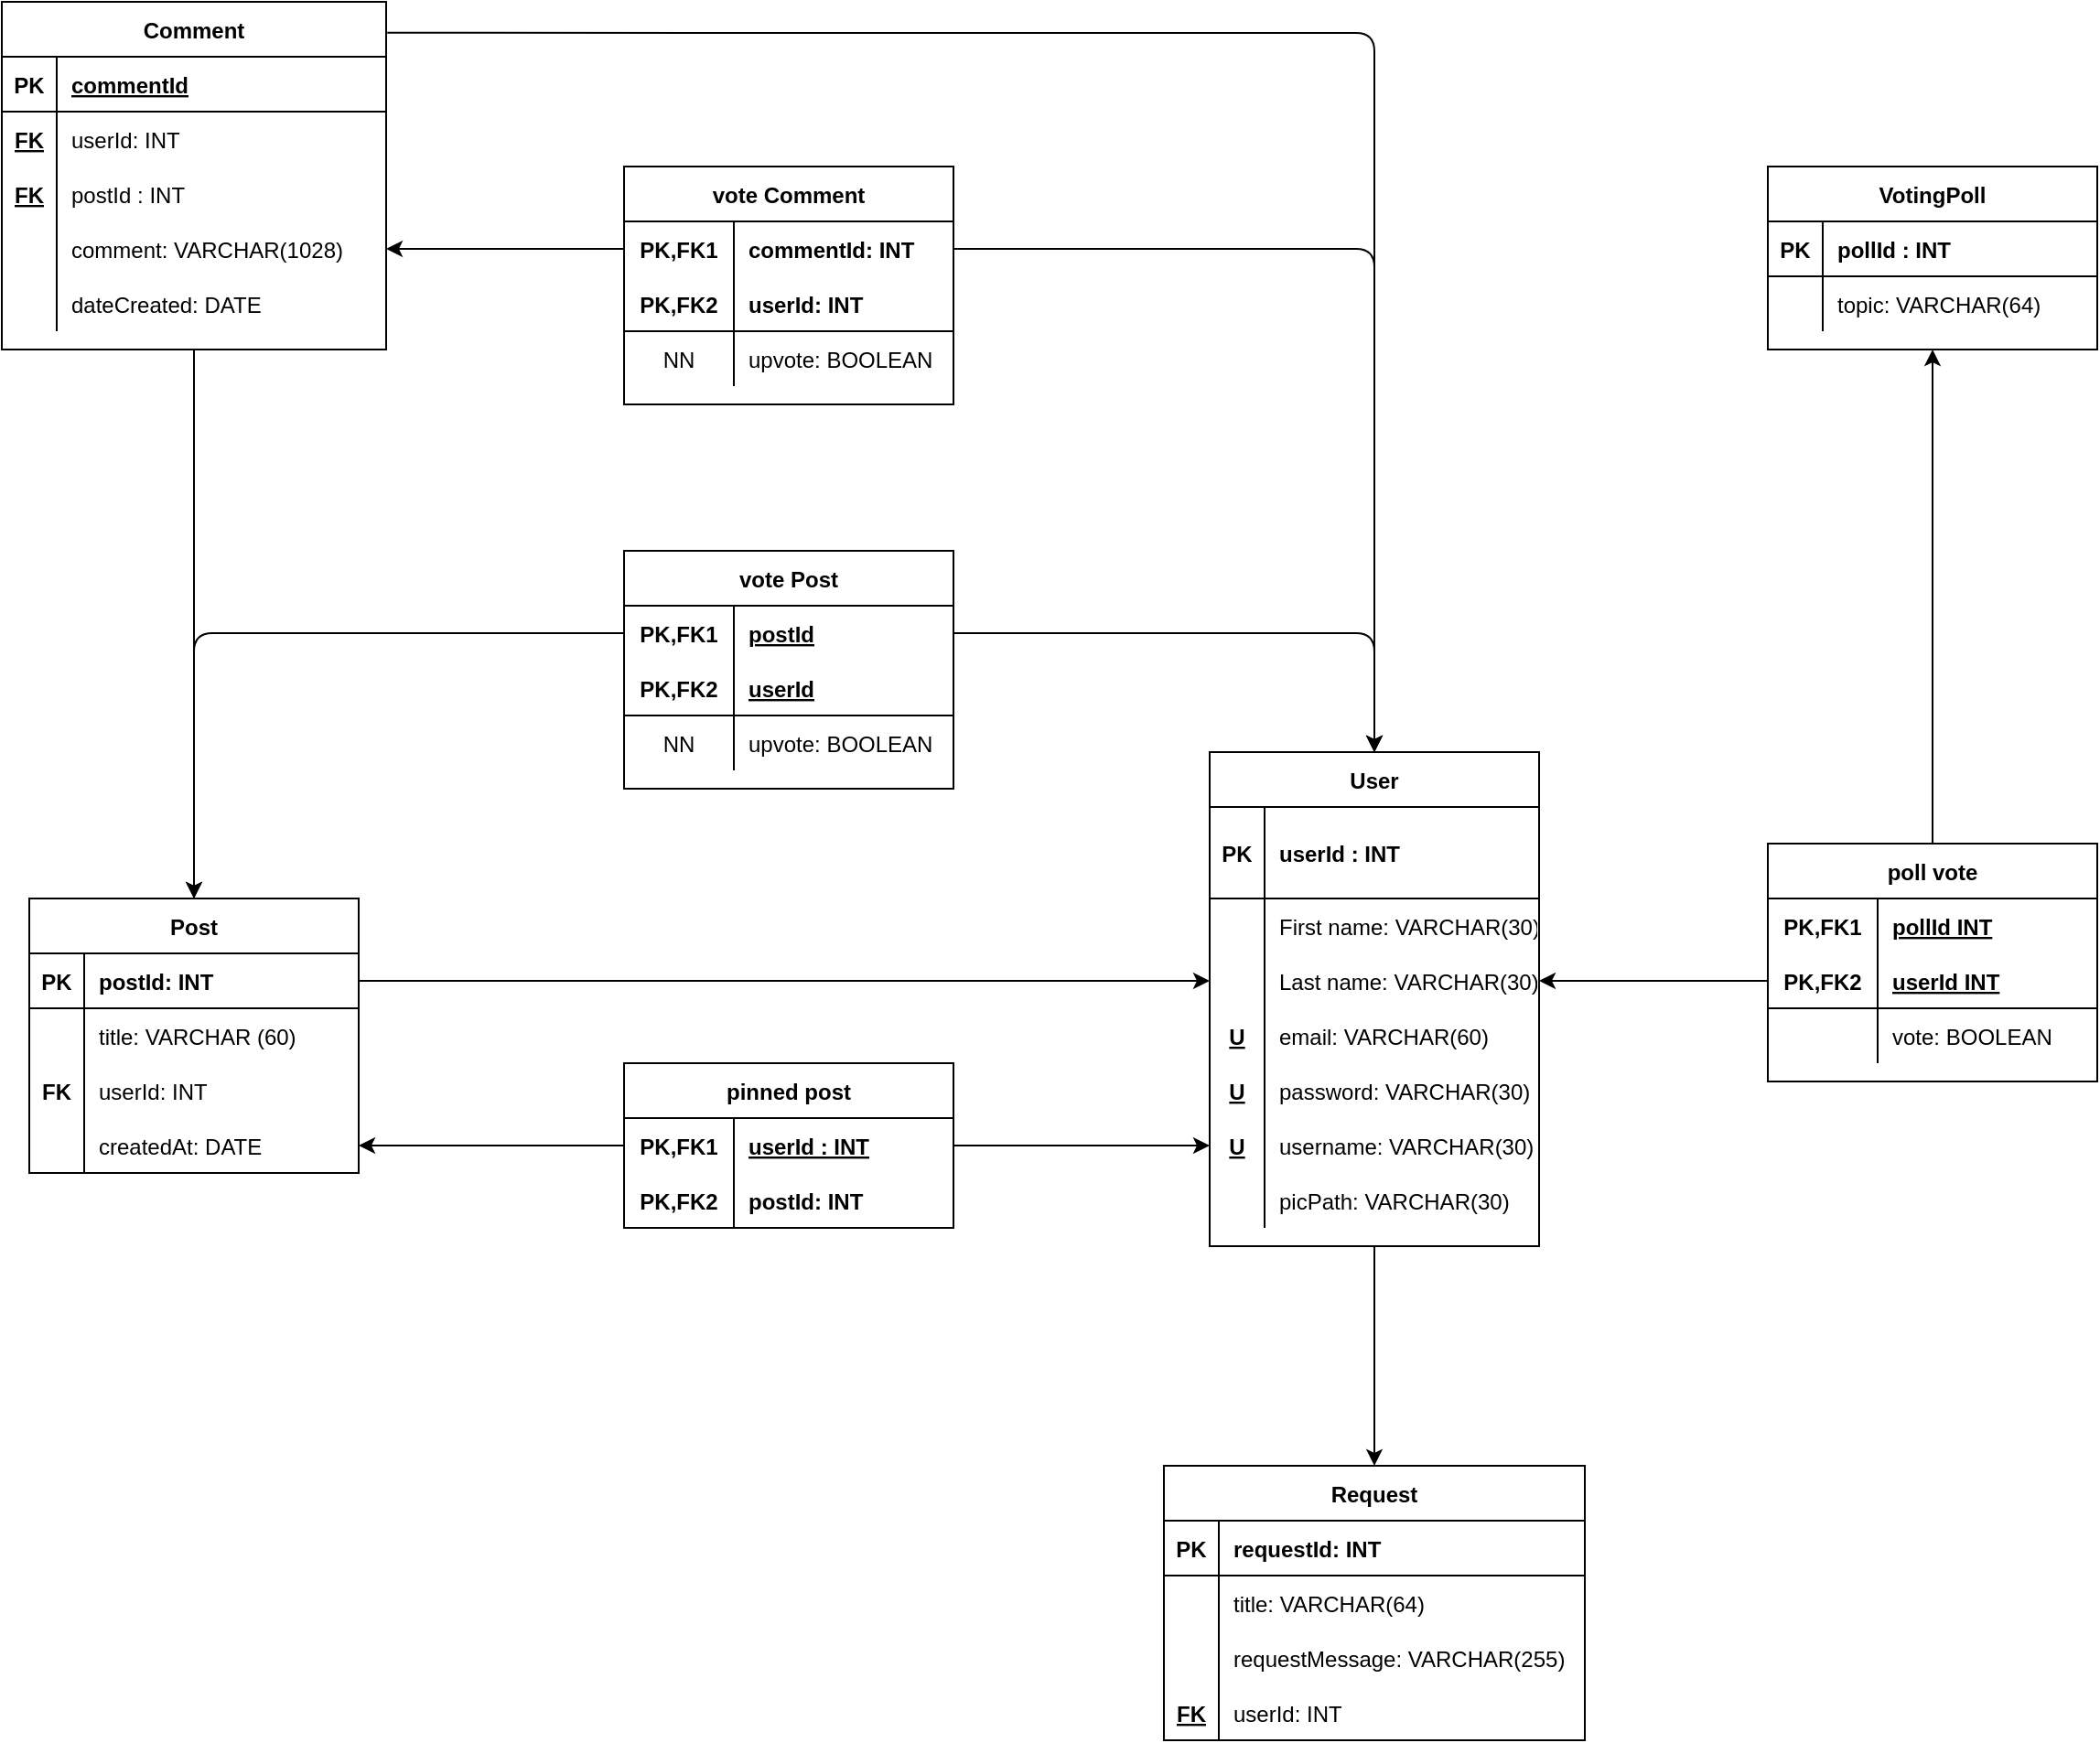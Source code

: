 <mxfile version="13.8.8" type="device"><diagram id="R2lEEEUBdFMjLlhIrx00" name="Page-1"><mxGraphModel dx="2980" dy="958" grid="1" gridSize="10" guides="1" tooltips="1" connect="1" arrows="1" fold="1" page="1" pageScale="1" pageWidth="850" pageHeight="1100" math="0" shadow="0" extFonts="Permanent Marker^https://fonts.googleapis.com/css?family=Permanent+Marker"><root><mxCell id="0"/><mxCell id="1" parent="0"/><mxCell id="TAgSPGdQ8G8hNgbyFPFz-102" value="" style="endArrow=classic;html=1;exitX=0;exitY=0.5;exitDx=0;exitDy=0;entryX=1;entryY=0.5;entryDx=0;entryDy=0;" parent="1" source="TAgSPGdQ8G8hNgbyFPFz-70" target="TAgSPGdQ8G8hNgbyFPFz-86" edge="1"><mxGeometry width="50" height="50" relative="1" as="geometry"><mxPoint x="510" y="780" as="sourcePoint"/><mxPoint x="560" y="730" as="targetPoint"/></mxGeometry></mxCell><mxCell id="TAgSPGdQ8G8hNgbyFPFz-103" value="" style="endArrow=classic;html=1;exitX=0.5;exitY=0;exitDx=0;exitDy=0;entryX=0.5;entryY=1;entryDx=0;entryDy=0;" parent="1" source="TAgSPGdQ8G8hNgbyFPFz-66" target="TAgSPGdQ8G8hNgbyFPFz-14" edge="1"><mxGeometry width="50" height="50" relative="1" as="geometry"><mxPoint x="510" y="780" as="sourcePoint"/><mxPoint x="560" y="730" as="targetPoint"/></mxGeometry></mxCell><mxCell id="TAgSPGdQ8G8hNgbyFPFz-118" value="" style="endArrow=classic;html=1;exitX=1;exitY=0.5;exitDx=0;exitDy=0;entryX=0;entryY=0.5;entryDx=0;entryDy=0;" parent="1" source="TAgSPGdQ8G8hNgbyFPFz-106" target="TAgSPGdQ8G8hNgbyFPFz-86" edge="1"><mxGeometry width="50" height="50" relative="1" as="geometry"><mxPoint x="140" y="700" as="sourcePoint"/><mxPoint x="190" y="650" as="targetPoint"/></mxGeometry></mxCell><mxCell id="TAgSPGdQ8G8hNgbyFPFz-136" value="" style="endArrow=classic;html=1;entryX=0.5;entryY=0;entryDx=0;entryDy=0;exitX=1.003;exitY=0.089;exitDx=0;exitDy=0;exitPerimeter=0;" parent="1" source="TAgSPGdQ8G8hNgbyFPFz-165" target="TAgSPGdQ8G8hNgbyFPFz-79" edge="1"><mxGeometry width="50" height="50" relative="1" as="geometry"><mxPoint x="-310" y="460" as="sourcePoint"/><mxPoint x="240" y="515" as="targetPoint"/><Array as="points"><mxPoint x="210" y="437"/></Array></mxGeometry></mxCell><mxCell id="TAgSPGdQ8G8hNgbyFPFz-137" value="" style="endArrow=classic;html=1;exitX=0.5;exitY=1;exitDx=0;exitDy=0;entryX=0.5;entryY=0;entryDx=0;entryDy=0;" parent="1" source="TAgSPGdQ8G8hNgbyFPFz-165" target="TAgSPGdQ8G8hNgbyFPFz-105" edge="1"><mxGeometry width="50" height="50" relative="1" as="geometry"><mxPoint x="-425" y="540" as="sourcePoint"/><mxPoint x="190" y="570" as="targetPoint"/></mxGeometry></mxCell><mxCell id="TAgSPGdQ8G8hNgbyFPFz-139" value="" style="endArrow=classic;html=1;entryX=0.5;entryY=0;entryDx=0;entryDy=0;exitX=0.5;exitY=1;exitDx=0;exitDy=0;" parent="1" source="TAgSPGdQ8G8hNgbyFPFz-79" target="TAgSPGdQ8G8hNgbyFPFz-1" edge="1"><mxGeometry width="50" height="50" relative="1" as="geometry"><mxPoint x="220" y="950" as="sourcePoint"/><mxPoint x="190" y="920" as="targetPoint"/></mxGeometry></mxCell><mxCell id="TAgSPGdQ8G8hNgbyFPFz-79" value="User" style="shape=table;startSize=30;container=1;collapsible=1;childLayout=tableLayout;fixedRows=1;rowLines=0;fontStyle=1;align=center;resizeLast=1;" parent="1" vertex="1"><mxGeometry x="120" y="830" width="180" height="270" as="geometry"/></mxCell><mxCell id="TAgSPGdQ8G8hNgbyFPFz-80" value="" style="shape=partialRectangle;collapsible=0;dropTarget=0;pointerEvents=0;fillColor=none;top=0;left=0;bottom=1;right=0;points=[[0,0.5],[1,0.5]];portConstraint=eastwest;" parent="TAgSPGdQ8G8hNgbyFPFz-79" vertex="1"><mxGeometry y="30" width="180" height="50" as="geometry"/></mxCell><mxCell id="TAgSPGdQ8G8hNgbyFPFz-81" value="PK" style="shape=partialRectangle;connectable=0;fillColor=none;top=0;left=0;bottom=0;right=0;fontStyle=1;overflow=hidden;" parent="TAgSPGdQ8G8hNgbyFPFz-80" vertex="1"><mxGeometry width="30" height="50" as="geometry"/></mxCell><mxCell id="TAgSPGdQ8G8hNgbyFPFz-82" value="userId : INT" style="shape=partialRectangle;connectable=0;fillColor=none;top=0;left=0;bottom=0;right=0;align=left;spacingLeft=6;fontStyle=1;overflow=hidden;" parent="TAgSPGdQ8G8hNgbyFPFz-80" vertex="1"><mxGeometry x="30" width="150" height="50" as="geometry"/></mxCell><mxCell id="TAgSPGdQ8G8hNgbyFPFz-83" value="" style="shape=partialRectangle;collapsible=0;dropTarget=0;pointerEvents=0;fillColor=none;top=0;left=0;bottom=0;right=0;points=[[0,0.5],[1,0.5]];portConstraint=eastwest;" parent="TAgSPGdQ8G8hNgbyFPFz-79" vertex="1"><mxGeometry y="80" width="180" height="30" as="geometry"/></mxCell><mxCell id="TAgSPGdQ8G8hNgbyFPFz-84" value="" style="shape=partialRectangle;connectable=0;fillColor=none;top=0;left=0;bottom=0;right=0;editable=1;overflow=hidden;" parent="TAgSPGdQ8G8hNgbyFPFz-83" vertex="1"><mxGeometry width="30" height="30" as="geometry"/></mxCell><mxCell id="TAgSPGdQ8G8hNgbyFPFz-85" value="First name: VARCHAR(30)" style="shape=partialRectangle;connectable=0;fillColor=none;top=0;left=0;bottom=0;right=0;align=left;spacingLeft=6;overflow=hidden;" parent="TAgSPGdQ8G8hNgbyFPFz-83" vertex="1"><mxGeometry x="30" width="150" height="30" as="geometry"/></mxCell><mxCell id="TAgSPGdQ8G8hNgbyFPFz-86" value="" style="shape=partialRectangle;collapsible=0;dropTarget=0;pointerEvents=0;fillColor=none;top=0;left=0;bottom=0;right=0;points=[[0,0.5],[1,0.5]];portConstraint=eastwest;" parent="TAgSPGdQ8G8hNgbyFPFz-79" vertex="1"><mxGeometry y="110" width="180" height="30" as="geometry"/></mxCell><mxCell id="TAgSPGdQ8G8hNgbyFPFz-87" value="" style="shape=partialRectangle;connectable=0;fillColor=none;top=0;left=0;bottom=0;right=0;editable=1;overflow=hidden;" parent="TAgSPGdQ8G8hNgbyFPFz-86" vertex="1"><mxGeometry width="30" height="30" as="geometry"/></mxCell><mxCell id="TAgSPGdQ8G8hNgbyFPFz-88" value="Last name: VARCHAR(30)" style="shape=partialRectangle;connectable=0;fillColor=none;top=0;left=0;bottom=0;right=0;align=left;spacingLeft=6;overflow=hidden;" parent="TAgSPGdQ8G8hNgbyFPFz-86" vertex="1"><mxGeometry x="30" width="150" height="30" as="geometry"/></mxCell><mxCell id="TAgSPGdQ8G8hNgbyFPFz-89" value="" style="shape=partialRectangle;collapsible=0;dropTarget=0;pointerEvents=0;fillColor=none;top=0;left=0;bottom=0;right=0;points=[[0,0.5],[1,0.5]];portConstraint=eastwest;" parent="TAgSPGdQ8G8hNgbyFPFz-79" vertex="1"><mxGeometry y="140" width="180" height="30" as="geometry"/></mxCell><mxCell id="TAgSPGdQ8G8hNgbyFPFz-90" value="U" style="shape=partialRectangle;connectable=0;fillColor=none;top=0;left=0;bottom=0;right=0;editable=1;overflow=hidden;fontStyle=5" parent="TAgSPGdQ8G8hNgbyFPFz-89" vertex="1"><mxGeometry width="30" height="30" as="geometry"/></mxCell><mxCell id="TAgSPGdQ8G8hNgbyFPFz-91" value="email: VARCHAR(60)" style="shape=partialRectangle;connectable=0;fillColor=none;top=0;left=0;bottom=0;right=0;align=left;spacingLeft=6;overflow=hidden;" parent="TAgSPGdQ8G8hNgbyFPFz-89" vertex="1"><mxGeometry x="30" width="150" height="30" as="geometry"/></mxCell><mxCell id="TAgSPGdQ8G8hNgbyFPFz-93" value="" style="shape=partialRectangle;collapsible=0;dropTarget=0;pointerEvents=0;fillColor=none;top=0;left=0;bottom=0;right=0;points=[[0,0.5],[1,0.5]];portConstraint=eastwest;" parent="TAgSPGdQ8G8hNgbyFPFz-79" vertex="1"><mxGeometry y="170" width="180" height="30" as="geometry"/></mxCell><mxCell id="TAgSPGdQ8G8hNgbyFPFz-94" value="U" style="shape=partialRectangle;connectable=0;fillColor=none;top=0;left=0;bottom=0;right=0;editable=1;overflow=hidden;fontStyle=5" parent="TAgSPGdQ8G8hNgbyFPFz-93" vertex="1"><mxGeometry width="30" height="30" as="geometry"/></mxCell><mxCell id="TAgSPGdQ8G8hNgbyFPFz-95" value="password: VARCHAR(30)" style="shape=partialRectangle;connectable=0;fillColor=none;top=0;left=0;bottom=0;right=0;align=left;spacingLeft=6;overflow=hidden;" parent="TAgSPGdQ8G8hNgbyFPFz-93" vertex="1"><mxGeometry x="30" width="150" height="30" as="geometry"/></mxCell><mxCell id="TAgSPGdQ8G8hNgbyFPFz-97" value="" style="shape=partialRectangle;collapsible=0;dropTarget=0;pointerEvents=0;fillColor=none;top=0;left=0;bottom=0;right=0;points=[[0,0.5],[1,0.5]];portConstraint=eastwest;" parent="TAgSPGdQ8G8hNgbyFPFz-79" vertex="1"><mxGeometry y="200" width="180" height="30" as="geometry"/></mxCell><mxCell id="TAgSPGdQ8G8hNgbyFPFz-98" value="U" style="shape=partialRectangle;connectable=0;fillColor=none;top=0;left=0;bottom=0;right=0;editable=1;overflow=hidden;fontStyle=5" parent="TAgSPGdQ8G8hNgbyFPFz-97" vertex="1"><mxGeometry width="30" height="30" as="geometry"/></mxCell><mxCell id="TAgSPGdQ8G8hNgbyFPFz-99" value="username: VARCHAR(30)" style="shape=partialRectangle;connectable=0;fillColor=none;top=0;left=0;bottom=0;right=0;align=left;spacingLeft=6;overflow=hidden;" parent="TAgSPGdQ8G8hNgbyFPFz-97" vertex="1"><mxGeometry x="30" width="150" height="30" as="geometry"/></mxCell><mxCell id="TAgSPGdQ8G8hNgbyFPFz-120" value="" style="shape=partialRectangle;collapsible=0;dropTarget=0;pointerEvents=0;fillColor=none;top=0;left=0;bottom=0;right=0;points=[[0,0.5],[1,0.5]];portConstraint=eastwest;" parent="TAgSPGdQ8G8hNgbyFPFz-79" vertex="1"><mxGeometry y="230" width="180" height="30" as="geometry"/></mxCell><mxCell id="TAgSPGdQ8G8hNgbyFPFz-121" value="" style="shape=partialRectangle;connectable=0;fillColor=none;top=0;left=0;bottom=0;right=0;editable=1;overflow=hidden;" parent="TAgSPGdQ8G8hNgbyFPFz-120" vertex="1"><mxGeometry width="30" height="30" as="geometry"/></mxCell><mxCell id="TAgSPGdQ8G8hNgbyFPFz-122" value="picPath: VARCHAR(30)" style="shape=partialRectangle;connectable=0;fillColor=none;top=0;left=0;bottom=0;right=0;align=left;spacingLeft=6;overflow=hidden;" parent="TAgSPGdQ8G8hNgbyFPFz-120" vertex="1"><mxGeometry x="30" width="150" height="30" as="geometry"/></mxCell><mxCell id="TAgSPGdQ8G8hNgbyFPFz-1" value="Request" style="shape=table;startSize=30;container=1;collapsible=1;childLayout=tableLayout;fixedRows=1;rowLines=0;fontStyle=1;align=center;resizeLast=1;" parent="1" vertex="1"><mxGeometry x="95" y="1220" width="230" height="150" as="geometry"/></mxCell><mxCell id="TAgSPGdQ8G8hNgbyFPFz-2" value="" style="shape=partialRectangle;collapsible=0;dropTarget=0;pointerEvents=0;fillColor=none;top=0;left=0;bottom=1;right=0;points=[[0,0.5],[1,0.5]];portConstraint=eastwest;" parent="TAgSPGdQ8G8hNgbyFPFz-1" vertex="1"><mxGeometry y="30" width="230" height="30" as="geometry"/></mxCell><mxCell id="TAgSPGdQ8G8hNgbyFPFz-3" value="PK" style="shape=partialRectangle;connectable=0;fillColor=none;top=0;left=0;bottom=0;right=0;fontStyle=1;overflow=hidden;" parent="TAgSPGdQ8G8hNgbyFPFz-2" vertex="1"><mxGeometry width="30" height="30" as="geometry"/></mxCell><mxCell id="TAgSPGdQ8G8hNgbyFPFz-4" value="requestId: INT" style="shape=partialRectangle;connectable=0;fillColor=none;top=0;left=0;bottom=0;right=0;align=left;spacingLeft=6;fontStyle=1;overflow=hidden;" parent="TAgSPGdQ8G8hNgbyFPFz-2" vertex="1"><mxGeometry x="30" width="200" height="30" as="geometry"/></mxCell><mxCell id="TAgSPGdQ8G8hNgbyFPFz-5" value="" style="shape=partialRectangle;collapsible=0;dropTarget=0;pointerEvents=0;fillColor=none;top=0;left=0;bottom=0;right=0;points=[[0,0.5],[1,0.5]];portConstraint=eastwest;" parent="TAgSPGdQ8G8hNgbyFPFz-1" vertex="1"><mxGeometry y="60" width="230" height="30" as="geometry"/></mxCell><mxCell id="TAgSPGdQ8G8hNgbyFPFz-6" value="" style="shape=partialRectangle;connectable=0;fillColor=none;top=0;left=0;bottom=0;right=0;editable=1;overflow=hidden;" parent="TAgSPGdQ8G8hNgbyFPFz-5" vertex="1"><mxGeometry width="30" height="30" as="geometry"/></mxCell><mxCell id="TAgSPGdQ8G8hNgbyFPFz-7" value="title: VARCHAR(64)" style="shape=partialRectangle;connectable=0;fillColor=none;top=0;left=0;bottom=0;right=0;align=left;spacingLeft=6;overflow=hidden;" parent="TAgSPGdQ8G8hNgbyFPFz-5" vertex="1"><mxGeometry x="30" width="200" height="30" as="geometry"/></mxCell><mxCell id="TAgSPGdQ8G8hNgbyFPFz-8" value="" style="shape=partialRectangle;collapsible=0;dropTarget=0;pointerEvents=0;fillColor=none;top=0;left=0;bottom=0;right=0;points=[[0,0.5],[1,0.5]];portConstraint=eastwest;" parent="TAgSPGdQ8G8hNgbyFPFz-1" vertex="1"><mxGeometry y="90" width="230" height="30" as="geometry"/></mxCell><mxCell id="TAgSPGdQ8G8hNgbyFPFz-9" value="" style="shape=partialRectangle;connectable=0;fillColor=none;top=0;left=0;bottom=0;right=0;editable=1;overflow=hidden;" parent="TAgSPGdQ8G8hNgbyFPFz-8" vertex="1"><mxGeometry width="30" height="30" as="geometry"/></mxCell><mxCell id="TAgSPGdQ8G8hNgbyFPFz-10" value="requestMessage: VARCHAR(255)" style="shape=partialRectangle;connectable=0;fillColor=none;top=0;left=0;bottom=0;right=0;align=left;spacingLeft=6;overflow=hidden;" parent="TAgSPGdQ8G8hNgbyFPFz-8" vertex="1"><mxGeometry x="30" width="200" height="30" as="geometry"/></mxCell><mxCell id="TAgSPGdQ8G8hNgbyFPFz-218" value="" style="shape=partialRectangle;collapsible=0;dropTarget=0;pointerEvents=0;fillColor=none;top=0;left=0;bottom=0;right=0;points=[[0,0.5],[1,0.5]];portConstraint=eastwest;" parent="TAgSPGdQ8G8hNgbyFPFz-1" vertex="1"><mxGeometry y="120" width="230" height="30" as="geometry"/></mxCell><mxCell id="TAgSPGdQ8G8hNgbyFPFz-219" value="FK" style="shape=partialRectangle;connectable=0;fillColor=none;top=0;left=0;bottom=0;right=0;editable=1;overflow=hidden;fontStyle=5" parent="TAgSPGdQ8G8hNgbyFPFz-218" vertex="1"><mxGeometry width="30" height="30" as="geometry"/></mxCell><mxCell id="TAgSPGdQ8G8hNgbyFPFz-220" value="userId: INT " style="shape=partialRectangle;connectable=0;fillColor=none;top=0;left=0;bottom=0;right=0;align=left;spacingLeft=6;overflow=hidden;" parent="TAgSPGdQ8G8hNgbyFPFz-218" vertex="1"><mxGeometry x="30" width="200" height="30" as="geometry"/></mxCell><mxCell id="TAgSPGdQ8G8hNgbyFPFz-162" value="" style="endArrow=classic;html=1;entryX=0.5;entryY=0;entryDx=0;entryDy=0;exitX=1;exitY=0.5;exitDx=0;exitDy=0;" parent="1" source="TAgSPGdQ8G8hNgbyFPFz-150" target="TAgSPGdQ8G8hNgbyFPFz-79" edge="1"><mxGeometry width="50" height="50" relative="1" as="geometry"><mxPoint x="-20" y="630" as="sourcePoint"/><mxPoint x="430" y="940" as="targetPoint"/><Array as="points"><mxPoint x="210" y="765"/></Array></mxGeometry></mxCell><mxCell id="TAgSPGdQ8G8hNgbyFPFz-163" value="" style="endArrow=classic;html=1;exitX=0;exitY=0.5;exitDx=0;exitDy=0;entryX=0.5;entryY=0;entryDx=0;entryDy=0;" parent="1" source="TAgSPGdQ8G8hNgbyFPFz-150" target="TAgSPGdQ8G8hNgbyFPFz-105" edge="1"><mxGeometry width="50" height="50" relative="1" as="geometry"><mxPoint x="380" y="990" as="sourcePoint"/><mxPoint x="430" y="940" as="targetPoint"/><Array as="points"><mxPoint x="-435" y="765"/></Array></mxGeometry></mxCell><mxCell id="TAgSPGdQ8G8hNgbyFPFz-200" value="" style="endArrow=classic;html=1;exitX=0;exitY=0.5;exitDx=0;exitDy=0;entryX=1;entryY=0.5;entryDx=0;entryDy=0;" parent="1" source="TAgSPGdQ8G8hNgbyFPFz-188" target="TAgSPGdQ8G8hNgbyFPFz-175" edge="1"><mxGeometry width="50" height="50" relative="1" as="geometry"><mxPoint x="-210" y="720" as="sourcePoint"/><mxPoint x="-160" y="670" as="targetPoint"/></mxGeometry></mxCell><mxCell id="TAgSPGdQ8G8hNgbyFPFz-201" value="" style="endArrow=classic;html=1;exitX=1;exitY=0.5;exitDx=0;exitDy=0;entryX=0.5;entryY=0;entryDx=0;entryDy=0;" parent="1" source="TAgSPGdQ8G8hNgbyFPFz-188" target="TAgSPGdQ8G8hNgbyFPFz-79" edge="1"><mxGeometry width="50" height="50" relative="1" as="geometry"><mxPoint x="-210" y="720" as="sourcePoint"/><mxPoint x="-160" y="670" as="targetPoint"/><Array as="points"><mxPoint x="210" y="555"/></Array></mxGeometry></mxCell><mxCell id="TAgSPGdQ8G8hNgbyFPFz-215" value="" style="endArrow=classic;html=1;exitX=1;exitY=0.5;exitDx=0;exitDy=0;entryX=0;entryY=0.5;entryDx=0;entryDy=0;" parent="1" source="TAgSPGdQ8G8hNgbyFPFz-203" target="TAgSPGdQ8G8hNgbyFPFz-97" edge="1"><mxGeometry width="50" height="50" relative="1" as="geometry"><mxPoint x="-380" y="1060" as="sourcePoint"/><mxPoint x="-330" y="1010" as="targetPoint"/></mxGeometry></mxCell><mxCell id="TAgSPGdQ8G8hNgbyFPFz-216" value="" style="endArrow=classic;html=1;exitX=0;exitY=0.5;exitDx=0;exitDy=0;" parent="1" source="TAgSPGdQ8G8hNgbyFPFz-203" edge="1"><mxGeometry width="50" height="50" relative="1" as="geometry"><mxPoint x="-380" y="1060" as="sourcePoint"/><mxPoint x="-345" y="1045" as="targetPoint"/></mxGeometry></mxCell><mxCell id="TAgSPGdQ8G8hNgbyFPFz-66" value="poll vote" style="shape=table;startSize=30;container=1;collapsible=1;childLayout=tableLayout;fixedRows=1;rowLines=0;fontStyle=1;align=center;resizeLast=1;" parent="1" vertex="1"><mxGeometry x="425" y="880" width="180" height="130" as="geometry"/></mxCell><mxCell id="TAgSPGdQ8G8hNgbyFPFz-67" value="" style="shape=partialRectangle;collapsible=0;dropTarget=0;pointerEvents=0;fillColor=none;top=0;left=0;bottom=0;right=0;points=[[0,0.5],[1,0.5]];portConstraint=eastwest;" parent="TAgSPGdQ8G8hNgbyFPFz-66" vertex="1"><mxGeometry y="30" width="180" height="30" as="geometry"/></mxCell><mxCell id="TAgSPGdQ8G8hNgbyFPFz-68" value="PK,FK1" style="shape=partialRectangle;connectable=0;fillColor=none;top=0;left=0;bottom=0;right=0;fontStyle=1;overflow=hidden;" parent="TAgSPGdQ8G8hNgbyFPFz-67" vertex="1"><mxGeometry width="60" height="30" as="geometry"/></mxCell><mxCell id="TAgSPGdQ8G8hNgbyFPFz-69" value="pollId INT" style="shape=partialRectangle;connectable=0;fillColor=none;top=0;left=0;bottom=0;right=0;align=left;spacingLeft=6;fontStyle=5;overflow=hidden;" parent="TAgSPGdQ8G8hNgbyFPFz-67" vertex="1"><mxGeometry x="60" width="120" height="30" as="geometry"/></mxCell><mxCell id="TAgSPGdQ8G8hNgbyFPFz-70" value="" style="shape=partialRectangle;collapsible=0;dropTarget=0;pointerEvents=0;fillColor=none;top=0;left=0;bottom=1;right=0;points=[[0,0.5],[1,0.5]];portConstraint=eastwest;" parent="TAgSPGdQ8G8hNgbyFPFz-66" vertex="1"><mxGeometry y="60" width="180" height="30" as="geometry"/></mxCell><mxCell id="TAgSPGdQ8G8hNgbyFPFz-71" value="PK,FK2" style="shape=partialRectangle;connectable=0;fillColor=none;top=0;left=0;bottom=0;right=0;fontStyle=1;overflow=hidden;" parent="TAgSPGdQ8G8hNgbyFPFz-70" vertex="1"><mxGeometry width="60" height="30" as="geometry"/></mxCell><mxCell id="TAgSPGdQ8G8hNgbyFPFz-72" value="userId INT" style="shape=partialRectangle;connectable=0;fillColor=none;top=0;left=0;bottom=0;right=0;align=left;spacingLeft=6;fontStyle=5;overflow=hidden;" parent="TAgSPGdQ8G8hNgbyFPFz-70" vertex="1"><mxGeometry x="60" width="120" height="30" as="geometry"/></mxCell><mxCell id="TAgSPGdQ8G8hNgbyFPFz-73" value="" style="shape=partialRectangle;collapsible=0;dropTarget=0;pointerEvents=0;fillColor=none;top=0;left=0;bottom=0;right=0;points=[[0,0.5],[1,0.5]];portConstraint=eastwest;" parent="TAgSPGdQ8G8hNgbyFPFz-66" vertex="1"><mxGeometry y="90" width="180" height="30" as="geometry"/></mxCell><mxCell id="TAgSPGdQ8G8hNgbyFPFz-74" value="" style="shape=partialRectangle;connectable=0;fillColor=none;top=0;left=0;bottom=0;right=0;editable=1;overflow=hidden;" parent="TAgSPGdQ8G8hNgbyFPFz-73" vertex="1"><mxGeometry width="60" height="30" as="geometry"/></mxCell><mxCell id="TAgSPGdQ8G8hNgbyFPFz-75" value="vote: BOOLEAN" style="shape=partialRectangle;connectable=0;fillColor=none;top=0;left=0;bottom=0;right=0;align=left;spacingLeft=6;overflow=hidden;" parent="TAgSPGdQ8G8hNgbyFPFz-73" vertex="1"><mxGeometry x="60" width="120" height="30" as="geometry"/></mxCell><mxCell id="TAgSPGdQ8G8hNgbyFPFz-14" value="VotingPoll" style="shape=table;startSize=30;container=1;collapsible=1;childLayout=tableLayout;fixedRows=1;rowLines=0;fontStyle=1;align=center;resizeLast=1;" parent="1" vertex="1"><mxGeometry x="425" y="510" width="180" height="100" as="geometry"/></mxCell><mxCell id="TAgSPGdQ8G8hNgbyFPFz-15" value="" style="shape=partialRectangle;collapsible=0;dropTarget=0;pointerEvents=0;fillColor=none;top=0;left=0;bottom=1;right=0;points=[[0,0.5],[1,0.5]];portConstraint=eastwest;" parent="TAgSPGdQ8G8hNgbyFPFz-14" vertex="1"><mxGeometry y="30" width="180" height="30" as="geometry"/></mxCell><mxCell id="TAgSPGdQ8G8hNgbyFPFz-16" value="PK" style="shape=partialRectangle;connectable=0;fillColor=none;top=0;left=0;bottom=0;right=0;fontStyle=1;overflow=hidden;" parent="TAgSPGdQ8G8hNgbyFPFz-15" vertex="1"><mxGeometry width="30" height="30" as="geometry"/></mxCell><mxCell id="TAgSPGdQ8G8hNgbyFPFz-17" value="pollId : INT" style="shape=partialRectangle;connectable=0;fillColor=none;top=0;left=0;bottom=0;right=0;align=left;spacingLeft=6;fontStyle=1;overflow=hidden;" parent="TAgSPGdQ8G8hNgbyFPFz-15" vertex="1"><mxGeometry x="30" width="150" height="30" as="geometry"/></mxCell><mxCell id="TAgSPGdQ8G8hNgbyFPFz-18" value="" style="shape=partialRectangle;collapsible=0;dropTarget=0;pointerEvents=0;fillColor=none;top=0;left=0;bottom=0;right=0;points=[[0,0.5],[1,0.5]];portConstraint=eastwest;" parent="TAgSPGdQ8G8hNgbyFPFz-14" vertex="1"><mxGeometry y="60" width="180" height="30" as="geometry"/></mxCell><mxCell id="TAgSPGdQ8G8hNgbyFPFz-19" value="" style="shape=partialRectangle;connectable=0;fillColor=none;top=0;left=0;bottom=0;right=0;editable=1;overflow=hidden;" parent="TAgSPGdQ8G8hNgbyFPFz-18" vertex="1"><mxGeometry width="30" height="30" as="geometry"/></mxCell><mxCell id="TAgSPGdQ8G8hNgbyFPFz-20" value="topic: VARCHAR(64)" style="shape=partialRectangle;connectable=0;fillColor=none;top=0;left=0;bottom=0;right=0;align=left;spacingLeft=6;overflow=hidden;" parent="TAgSPGdQ8G8hNgbyFPFz-18" vertex="1"><mxGeometry x="30" width="150" height="30" as="geometry"/></mxCell><mxCell id="TAgSPGdQ8G8hNgbyFPFz-149" value="vote Post" style="shape=table;startSize=30;container=1;collapsible=1;childLayout=tableLayout;fixedRows=1;rowLines=0;fontStyle=1;align=center;resizeLast=1;" parent="1" vertex="1"><mxGeometry x="-200" y="720" width="180" height="130" as="geometry"/></mxCell><mxCell id="TAgSPGdQ8G8hNgbyFPFz-150" value="" style="shape=partialRectangle;collapsible=0;dropTarget=0;pointerEvents=0;fillColor=none;top=0;left=0;bottom=0;right=0;points=[[0,0.5],[1,0.5]];portConstraint=eastwest;" parent="TAgSPGdQ8G8hNgbyFPFz-149" vertex="1"><mxGeometry y="30" width="180" height="30" as="geometry"/></mxCell><mxCell id="TAgSPGdQ8G8hNgbyFPFz-151" value="PK,FK1" style="shape=partialRectangle;connectable=0;fillColor=none;top=0;left=0;bottom=0;right=0;fontStyle=1;overflow=hidden;" parent="TAgSPGdQ8G8hNgbyFPFz-150" vertex="1"><mxGeometry width="60" height="30" as="geometry"/></mxCell><mxCell id="TAgSPGdQ8G8hNgbyFPFz-152" value="postId" style="shape=partialRectangle;connectable=0;fillColor=none;top=0;left=0;bottom=0;right=0;align=left;spacingLeft=6;fontStyle=5;overflow=hidden;" parent="TAgSPGdQ8G8hNgbyFPFz-150" vertex="1"><mxGeometry x="60" width="120" height="30" as="geometry"/></mxCell><mxCell id="TAgSPGdQ8G8hNgbyFPFz-153" value="" style="shape=partialRectangle;collapsible=0;dropTarget=0;pointerEvents=0;fillColor=none;top=0;left=0;bottom=1;right=0;points=[[0,0.5],[1,0.5]];portConstraint=eastwest;" parent="TAgSPGdQ8G8hNgbyFPFz-149" vertex="1"><mxGeometry y="60" width="180" height="30" as="geometry"/></mxCell><mxCell id="TAgSPGdQ8G8hNgbyFPFz-154" value="PK,FK2" style="shape=partialRectangle;connectable=0;fillColor=none;top=0;left=0;bottom=0;right=0;fontStyle=1;overflow=hidden;" parent="TAgSPGdQ8G8hNgbyFPFz-153" vertex="1"><mxGeometry width="60" height="30" as="geometry"/></mxCell><mxCell id="TAgSPGdQ8G8hNgbyFPFz-155" value="userId" style="shape=partialRectangle;connectable=0;fillColor=none;top=0;left=0;bottom=0;right=0;align=left;spacingLeft=6;fontStyle=5;overflow=hidden;" parent="TAgSPGdQ8G8hNgbyFPFz-153" vertex="1"><mxGeometry x="60" width="120" height="30" as="geometry"/></mxCell><mxCell id="TAgSPGdQ8G8hNgbyFPFz-156" value="" style="shape=partialRectangle;collapsible=0;dropTarget=0;pointerEvents=0;fillColor=none;top=0;left=0;bottom=0;right=0;points=[[0,0.5],[1,0.5]];portConstraint=eastwest;" parent="TAgSPGdQ8G8hNgbyFPFz-149" vertex="1"><mxGeometry y="90" width="180" height="30" as="geometry"/></mxCell><mxCell id="TAgSPGdQ8G8hNgbyFPFz-157" value="NN" style="shape=partialRectangle;connectable=0;fillColor=none;top=0;left=0;bottom=0;right=0;editable=1;overflow=hidden;" parent="TAgSPGdQ8G8hNgbyFPFz-156" vertex="1"><mxGeometry width="60" height="30" as="geometry"/></mxCell><mxCell id="TAgSPGdQ8G8hNgbyFPFz-158" value="upvote: BOOLEAN" style="shape=partialRectangle;connectable=0;fillColor=none;top=0;left=0;bottom=0;right=0;align=left;spacingLeft=6;overflow=hidden;" parent="TAgSPGdQ8G8hNgbyFPFz-156" vertex="1"><mxGeometry x="60" width="120" height="30" as="geometry"/></mxCell><mxCell id="TAgSPGdQ8G8hNgbyFPFz-187" value="vote Comment" style="shape=table;startSize=30;container=1;collapsible=1;childLayout=tableLayout;fixedRows=1;rowLines=0;fontStyle=1;align=center;resizeLast=1;" parent="1" vertex="1"><mxGeometry x="-200" y="510" width="180" height="130" as="geometry"/></mxCell><mxCell id="TAgSPGdQ8G8hNgbyFPFz-188" value="" style="shape=partialRectangle;collapsible=0;dropTarget=0;pointerEvents=0;fillColor=none;top=0;left=0;bottom=0;right=0;points=[[0,0.5],[1,0.5]];portConstraint=eastwest;" parent="TAgSPGdQ8G8hNgbyFPFz-187" vertex="1"><mxGeometry y="30" width="180" height="30" as="geometry"/></mxCell><mxCell id="TAgSPGdQ8G8hNgbyFPFz-189" value="PK,FK1" style="shape=partialRectangle;connectable=0;fillColor=none;top=0;left=0;bottom=0;right=0;fontStyle=1;overflow=hidden;" parent="TAgSPGdQ8G8hNgbyFPFz-188" vertex="1"><mxGeometry width="60" height="30" as="geometry"/></mxCell><mxCell id="TAgSPGdQ8G8hNgbyFPFz-190" value="commentId: INT" style="shape=partialRectangle;connectable=0;fillColor=none;top=0;left=0;bottom=0;right=0;align=left;spacingLeft=6;fontStyle=1;overflow=hidden;" parent="TAgSPGdQ8G8hNgbyFPFz-188" vertex="1"><mxGeometry x="60" width="120" height="30" as="geometry"/></mxCell><mxCell id="TAgSPGdQ8G8hNgbyFPFz-191" value="" style="shape=partialRectangle;collapsible=0;dropTarget=0;pointerEvents=0;fillColor=none;top=0;left=0;bottom=1;right=0;points=[[0,0.5],[1,0.5]];portConstraint=eastwest;" parent="TAgSPGdQ8G8hNgbyFPFz-187" vertex="1"><mxGeometry y="60" width="180" height="30" as="geometry"/></mxCell><mxCell id="TAgSPGdQ8G8hNgbyFPFz-192" value="PK,FK2" style="shape=partialRectangle;connectable=0;fillColor=none;top=0;left=0;bottom=0;right=0;fontStyle=1;overflow=hidden;" parent="TAgSPGdQ8G8hNgbyFPFz-191" vertex="1"><mxGeometry width="60" height="30" as="geometry"/></mxCell><mxCell id="TAgSPGdQ8G8hNgbyFPFz-193" value="userId: INT" style="shape=partialRectangle;connectable=0;fillColor=none;top=0;left=0;bottom=0;right=0;align=left;spacingLeft=6;fontStyle=1;overflow=hidden;" parent="TAgSPGdQ8G8hNgbyFPFz-191" vertex="1"><mxGeometry x="60" width="120" height="30" as="geometry"/></mxCell><mxCell id="TAgSPGdQ8G8hNgbyFPFz-194" value="" style="shape=partialRectangle;collapsible=0;dropTarget=0;pointerEvents=0;fillColor=none;top=0;left=0;bottom=0;right=0;points=[[0,0.5],[1,0.5]];portConstraint=eastwest;" parent="TAgSPGdQ8G8hNgbyFPFz-187" vertex="1"><mxGeometry y="90" width="180" height="30" as="geometry"/></mxCell><mxCell id="TAgSPGdQ8G8hNgbyFPFz-195" value="NN" style="shape=partialRectangle;connectable=0;fillColor=none;top=0;left=0;bottom=0;right=0;editable=1;overflow=hidden;" parent="TAgSPGdQ8G8hNgbyFPFz-194" vertex="1"><mxGeometry width="60" height="30" as="geometry"/></mxCell><mxCell id="TAgSPGdQ8G8hNgbyFPFz-196" value="upvote: BOOLEAN" style="shape=partialRectangle;connectable=0;fillColor=none;top=0;left=0;bottom=0;right=0;align=left;spacingLeft=6;overflow=hidden;" parent="TAgSPGdQ8G8hNgbyFPFz-194" vertex="1"><mxGeometry x="60" width="120" height="30" as="geometry"/></mxCell><mxCell id="TAgSPGdQ8G8hNgbyFPFz-165" value="Comment" style="shape=table;startSize=30;container=1;collapsible=1;childLayout=tableLayout;fixedRows=1;rowLines=0;fontStyle=1;align=center;resizeLast=1;" parent="1" vertex="1"><mxGeometry x="-540" y="420" width="210" height="190" as="geometry"/></mxCell><mxCell id="TAgSPGdQ8G8hNgbyFPFz-166" value="" style="shape=partialRectangle;collapsible=0;dropTarget=0;pointerEvents=0;fillColor=none;top=0;left=0;bottom=1;right=0;points=[[0,0.5],[1,0.5]];portConstraint=eastwest;" parent="TAgSPGdQ8G8hNgbyFPFz-165" vertex="1"><mxGeometry y="30" width="210" height="30" as="geometry"/></mxCell><mxCell id="TAgSPGdQ8G8hNgbyFPFz-167" value="PK" style="shape=partialRectangle;connectable=0;fillColor=none;top=0;left=0;bottom=0;right=0;fontStyle=1;overflow=hidden;" parent="TAgSPGdQ8G8hNgbyFPFz-166" vertex="1"><mxGeometry width="30" height="30" as="geometry"/></mxCell><mxCell id="TAgSPGdQ8G8hNgbyFPFz-168" value="commentId" style="shape=partialRectangle;connectable=0;fillColor=none;top=0;left=0;bottom=0;right=0;align=left;spacingLeft=6;fontStyle=5;overflow=hidden;" parent="TAgSPGdQ8G8hNgbyFPFz-166" vertex="1"><mxGeometry x="30" width="180" height="30" as="geometry"/></mxCell><mxCell id="TAgSPGdQ8G8hNgbyFPFz-169" value="" style="shape=partialRectangle;collapsible=0;dropTarget=0;pointerEvents=0;fillColor=none;top=0;left=0;bottom=0;right=0;points=[[0,0.5],[1,0.5]];portConstraint=eastwest;" parent="TAgSPGdQ8G8hNgbyFPFz-165" vertex="1"><mxGeometry y="60" width="210" height="30" as="geometry"/></mxCell><mxCell id="TAgSPGdQ8G8hNgbyFPFz-170" value="FK" style="shape=partialRectangle;connectable=0;fillColor=none;top=0;left=0;bottom=0;right=0;editable=1;overflow=hidden;fontStyle=5" parent="TAgSPGdQ8G8hNgbyFPFz-169" vertex="1"><mxGeometry width="30" height="30" as="geometry"/></mxCell><mxCell id="TAgSPGdQ8G8hNgbyFPFz-171" value="userId: INT" style="shape=partialRectangle;connectable=0;fillColor=none;top=0;left=0;bottom=0;right=0;align=left;spacingLeft=6;overflow=hidden;" parent="TAgSPGdQ8G8hNgbyFPFz-169" vertex="1"><mxGeometry x="30" width="180" height="30" as="geometry"/></mxCell><mxCell id="TAgSPGdQ8G8hNgbyFPFz-172" value="" style="shape=partialRectangle;collapsible=0;dropTarget=0;pointerEvents=0;fillColor=none;top=0;left=0;bottom=0;right=0;points=[[0,0.5],[1,0.5]];portConstraint=eastwest;" parent="TAgSPGdQ8G8hNgbyFPFz-165" vertex="1"><mxGeometry y="90" width="210" height="30" as="geometry"/></mxCell><mxCell id="TAgSPGdQ8G8hNgbyFPFz-173" value="FK" style="shape=partialRectangle;connectable=0;fillColor=none;top=0;left=0;bottom=0;right=0;editable=1;overflow=hidden;fontStyle=5" parent="TAgSPGdQ8G8hNgbyFPFz-172" vertex="1"><mxGeometry width="30" height="30" as="geometry"/></mxCell><mxCell id="TAgSPGdQ8G8hNgbyFPFz-174" value="postId : INT" style="shape=partialRectangle;connectable=0;fillColor=none;top=0;left=0;bottom=0;right=0;align=left;spacingLeft=6;overflow=hidden;" parent="TAgSPGdQ8G8hNgbyFPFz-172" vertex="1"><mxGeometry x="30" width="180" height="30" as="geometry"/></mxCell><mxCell id="TAgSPGdQ8G8hNgbyFPFz-175" value="" style="shape=partialRectangle;collapsible=0;dropTarget=0;pointerEvents=0;fillColor=none;top=0;left=0;bottom=0;right=0;points=[[0,0.5],[1,0.5]];portConstraint=eastwest;" parent="TAgSPGdQ8G8hNgbyFPFz-165" vertex="1"><mxGeometry y="120" width="210" height="30" as="geometry"/></mxCell><mxCell id="TAgSPGdQ8G8hNgbyFPFz-176" value="" style="shape=partialRectangle;connectable=0;fillColor=none;top=0;left=0;bottom=0;right=0;editable=1;overflow=hidden;" parent="TAgSPGdQ8G8hNgbyFPFz-175" vertex="1"><mxGeometry width="30" height="30" as="geometry"/></mxCell><mxCell id="TAgSPGdQ8G8hNgbyFPFz-177" value="comment: VARCHAR(1028)" style="shape=partialRectangle;connectable=0;fillColor=none;top=0;left=0;bottom=0;right=0;align=left;spacingLeft=6;overflow=hidden;" parent="TAgSPGdQ8G8hNgbyFPFz-175" vertex="1"><mxGeometry x="30" width="180" height="30" as="geometry"/></mxCell><mxCell id="TAgSPGdQ8G8hNgbyFPFz-184" value="" style="shape=partialRectangle;collapsible=0;dropTarget=0;pointerEvents=0;fillColor=none;top=0;left=0;bottom=0;right=0;points=[[0,0.5],[1,0.5]];portConstraint=eastwest;" parent="TAgSPGdQ8G8hNgbyFPFz-165" vertex="1"><mxGeometry y="150" width="210" height="30" as="geometry"/></mxCell><mxCell id="TAgSPGdQ8G8hNgbyFPFz-185" value="" style="shape=partialRectangle;connectable=0;fillColor=none;top=0;left=0;bottom=0;right=0;editable=1;overflow=hidden;" parent="TAgSPGdQ8G8hNgbyFPFz-184" vertex="1"><mxGeometry width="30" height="30" as="geometry"/></mxCell><mxCell id="TAgSPGdQ8G8hNgbyFPFz-186" value="dateCreated: DATE" style="shape=partialRectangle;connectable=0;fillColor=none;top=0;left=0;bottom=0;right=0;align=left;spacingLeft=6;overflow=hidden;" parent="TAgSPGdQ8G8hNgbyFPFz-184" vertex="1"><mxGeometry x="30" width="180" height="30" as="geometry"/></mxCell><mxCell id="TAgSPGdQ8G8hNgbyFPFz-105" value="Post" style="shape=table;startSize=30;container=1;collapsible=1;childLayout=tableLayout;fixedRows=1;rowLines=0;fontStyle=1;align=center;resizeLast=1;" parent="1" vertex="1"><mxGeometry x="-525" y="910" width="180" height="150" as="geometry"/></mxCell><mxCell id="TAgSPGdQ8G8hNgbyFPFz-106" value="" style="shape=partialRectangle;collapsible=0;dropTarget=0;pointerEvents=0;fillColor=none;top=0;left=0;bottom=1;right=0;points=[[0,0.5],[1,0.5]];portConstraint=eastwest;" parent="TAgSPGdQ8G8hNgbyFPFz-105" vertex="1"><mxGeometry y="30" width="180" height="30" as="geometry"/></mxCell><mxCell id="TAgSPGdQ8G8hNgbyFPFz-107" value="PK" style="shape=partialRectangle;connectable=0;fillColor=none;top=0;left=0;bottom=0;right=0;fontStyle=1;overflow=hidden;" parent="TAgSPGdQ8G8hNgbyFPFz-106" vertex="1"><mxGeometry width="30" height="30" as="geometry"/></mxCell><mxCell id="TAgSPGdQ8G8hNgbyFPFz-108" value="postId: INT" style="shape=partialRectangle;connectable=0;fillColor=none;top=0;left=0;bottom=0;right=0;align=left;spacingLeft=6;fontStyle=1;overflow=hidden;" parent="TAgSPGdQ8G8hNgbyFPFz-106" vertex="1"><mxGeometry x="30" width="150" height="30" as="geometry"/></mxCell><mxCell id="TAgSPGdQ8G8hNgbyFPFz-109" value="" style="shape=partialRectangle;collapsible=0;dropTarget=0;pointerEvents=0;fillColor=none;top=0;left=0;bottom=0;right=0;points=[[0,0.5],[1,0.5]];portConstraint=eastwest;" parent="TAgSPGdQ8G8hNgbyFPFz-105" vertex="1"><mxGeometry y="60" width="180" height="30" as="geometry"/></mxCell><mxCell id="TAgSPGdQ8G8hNgbyFPFz-110" value="" style="shape=partialRectangle;connectable=0;fillColor=none;top=0;left=0;bottom=0;right=0;editable=1;overflow=hidden;" parent="TAgSPGdQ8G8hNgbyFPFz-109" vertex="1"><mxGeometry width="30" height="30" as="geometry"/></mxCell><mxCell id="TAgSPGdQ8G8hNgbyFPFz-111" value="title: VARCHAR (60)" style="shape=partialRectangle;connectable=0;fillColor=none;top=0;left=0;bottom=0;right=0;align=left;spacingLeft=6;overflow=hidden;" parent="TAgSPGdQ8G8hNgbyFPFz-109" vertex="1"><mxGeometry x="30" width="150" height="30" as="geometry"/></mxCell><mxCell id="TAgSPGdQ8G8hNgbyFPFz-115" value="" style="shape=partialRectangle;collapsible=0;dropTarget=0;pointerEvents=0;fillColor=none;top=0;left=0;bottom=0;right=0;points=[[0,0.5],[1,0.5]];portConstraint=eastwest;" parent="TAgSPGdQ8G8hNgbyFPFz-105" vertex="1"><mxGeometry y="90" width="180" height="30" as="geometry"/></mxCell><mxCell id="TAgSPGdQ8G8hNgbyFPFz-116" value="FK" style="shape=partialRectangle;connectable=0;fillColor=none;top=0;left=0;bottom=0;right=0;editable=1;overflow=hidden;fontStyle=1" parent="TAgSPGdQ8G8hNgbyFPFz-115" vertex="1"><mxGeometry width="30" height="30" as="geometry"/></mxCell><mxCell id="TAgSPGdQ8G8hNgbyFPFz-117" value="userId: INT" style="shape=partialRectangle;connectable=0;fillColor=none;top=0;left=0;bottom=0;right=0;align=left;spacingLeft=6;overflow=hidden;" parent="TAgSPGdQ8G8hNgbyFPFz-115" vertex="1"><mxGeometry x="30" width="150" height="30" as="geometry"/></mxCell><mxCell id="TAgSPGdQ8G8hNgbyFPFz-141" value="" style="shape=partialRectangle;collapsible=0;dropTarget=0;pointerEvents=0;fillColor=none;top=0;left=0;bottom=0;right=0;points=[[0,0.5],[1,0.5]];portConstraint=eastwest;" parent="TAgSPGdQ8G8hNgbyFPFz-105" vertex="1"><mxGeometry y="120" width="180" height="30" as="geometry"/></mxCell><mxCell id="TAgSPGdQ8G8hNgbyFPFz-142" value="" style="shape=partialRectangle;connectable=0;fillColor=none;top=0;left=0;bottom=0;right=0;editable=1;overflow=hidden;" parent="TAgSPGdQ8G8hNgbyFPFz-141" vertex="1"><mxGeometry width="30" height="30" as="geometry"/></mxCell><mxCell id="TAgSPGdQ8G8hNgbyFPFz-143" value="createdAt: DATE" style="shape=partialRectangle;connectable=0;fillColor=none;top=0;left=0;bottom=0;right=0;align=left;spacingLeft=6;overflow=hidden;" parent="TAgSPGdQ8G8hNgbyFPFz-141" vertex="1"><mxGeometry x="30" width="150" height="30" as="geometry"/></mxCell><mxCell id="TAgSPGdQ8G8hNgbyFPFz-202" value="pinned post" style="shape=table;startSize=30;container=1;collapsible=1;childLayout=tableLayout;fixedRows=1;rowLines=0;fontStyle=1;align=center;resizeLast=1;" parent="1" vertex="1"><mxGeometry x="-200" y="1000" width="180" height="90" as="geometry"/></mxCell><mxCell id="TAgSPGdQ8G8hNgbyFPFz-203" value="" style="shape=partialRectangle;collapsible=0;dropTarget=0;pointerEvents=0;fillColor=none;top=0;left=0;bottom=0;right=0;points=[[0,0.5],[1,0.5]];portConstraint=eastwest;" parent="TAgSPGdQ8G8hNgbyFPFz-202" vertex="1"><mxGeometry y="30" width="180" height="30" as="geometry"/></mxCell><mxCell id="TAgSPGdQ8G8hNgbyFPFz-204" value="PK,FK1" style="shape=partialRectangle;connectable=0;fillColor=none;top=0;left=0;bottom=0;right=0;fontStyle=1;overflow=hidden;" parent="TAgSPGdQ8G8hNgbyFPFz-203" vertex="1"><mxGeometry width="60" height="30" as="geometry"/></mxCell><mxCell id="TAgSPGdQ8G8hNgbyFPFz-205" value="userId : INT" style="shape=partialRectangle;connectable=0;fillColor=none;top=0;left=0;bottom=0;right=0;align=left;spacingLeft=6;fontStyle=5;overflow=hidden;" parent="TAgSPGdQ8G8hNgbyFPFz-203" vertex="1"><mxGeometry x="60" width="120" height="30" as="geometry"/></mxCell><mxCell id="TAgSPGdQ8G8hNgbyFPFz-206" value="" style="shape=partialRectangle;collapsible=0;dropTarget=0;pointerEvents=0;fillColor=none;top=0;left=0;bottom=1;right=0;points=[[0,0.5],[1,0.5]];portConstraint=eastwest;" parent="TAgSPGdQ8G8hNgbyFPFz-202" vertex="1"><mxGeometry y="60" width="180" height="30" as="geometry"/></mxCell><mxCell id="TAgSPGdQ8G8hNgbyFPFz-207" value="PK,FK2" style="shape=partialRectangle;connectable=0;fillColor=none;top=0;left=0;bottom=0;right=0;fontStyle=1;overflow=hidden;" parent="TAgSPGdQ8G8hNgbyFPFz-206" vertex="1"><mxGeometry width="60" height="30" as="geometry"/></mxCell><mxCell id="TAgSPGdQ8G8hNgbyFPFz-208" value="postId: INT" style="shape=partialRectangle;connectable=0;fillColor=none;top=0;left=0;bottom=0;right=0;align=left;spacingLeft=6;fontStyle=1;overflow=hidden;" parent="TAgSPGdQ8G8hNgbyFPFz-206" vertex="1"><mxGeometry x="60" width="120" height="30" as="geometry"/></mxCell></root></mxGraphModel></diagram></mxfile>